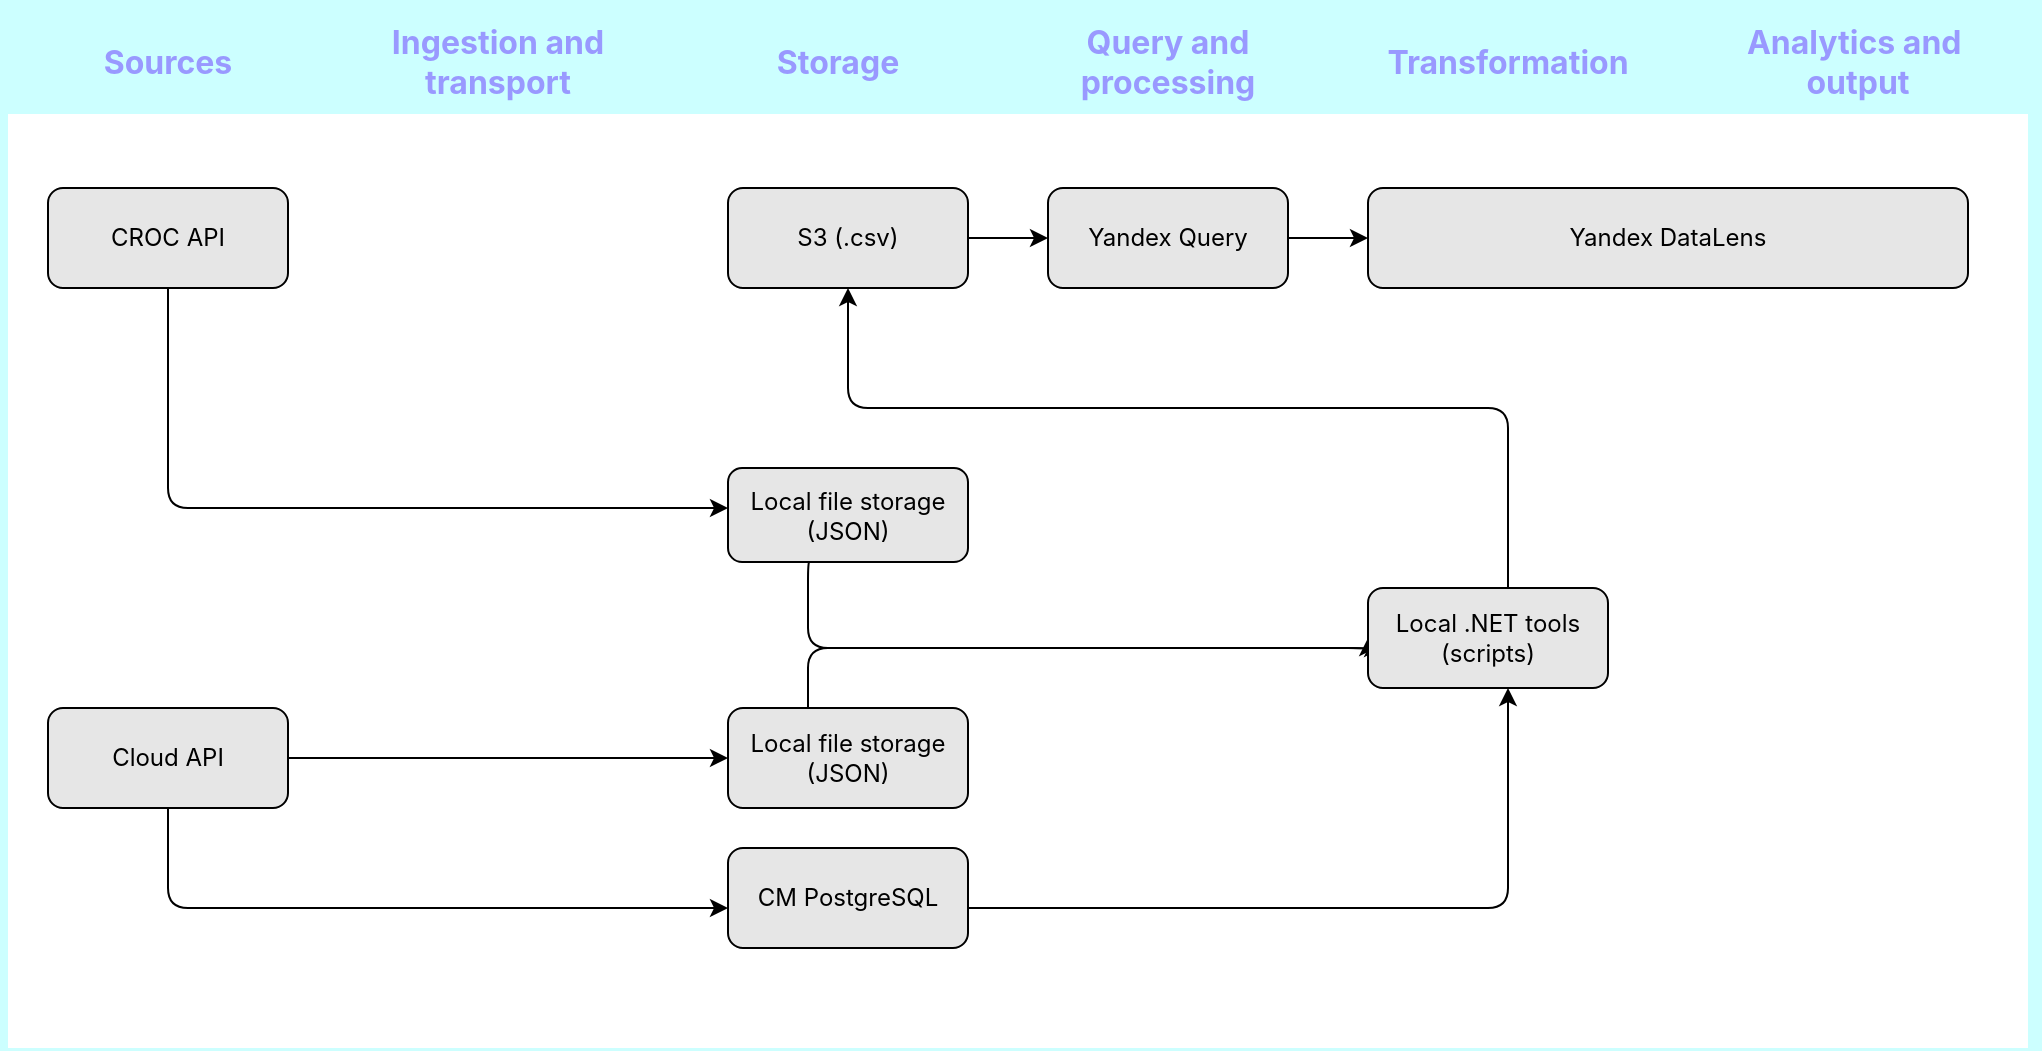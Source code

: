 <mxfile version="24.6.0" type="github">
  <diagram name="Page-1" id="4GBzzB2ue3xNTXYEmm02">
    <mxGraphModel dx="825" dy="484" grid="1" gridSize="10" guides="1" tooltips="1" connect="1" arrows="1" fold="1" page="1" pageScale="1" pageWidth="1169" pageHeight="827" background="#CCFFFF" math="0" shadow="0">
      <root>
        <mxCell id="0" />
        <mxCell id="1" parent="0" />
        <mxCell id="fL6lvS7GN7arQnfJmLDX-31" value="" style="shape=table;startSize=0;container=1;collapsible=0;childLayout=tableLayout;fontSize=16;fillColor=none;strokeColor=none;swimlaneLine=1;fontFamily=inter;fixedRows=0;" parent="1" vertex="1">
          <mxGeometry x="10" y="10" width="1010" height="520" as="geometry" />
        </mxCell>
        <mxCell id="fL6lvS7GN7arQnfJmLDX-32" value="" style="shape=tableRow;horizontal=0;startSize=0;swimlaneHead=0;swimlaneBody=0;strokeColor=inherit;top=0;left=0;bottom=0;right=0;collapsible=0;dropTarget=0;fillColor=none;points=[[0,0.5],[1,0.5]];portConstraint=eastwest;fontSize=16;shadow=1;fontStyle=1" parent="fL6lvS7GN7arQnfJmLDX-31" vertex="1">
          <mxGeometry width="1010" height="53" as="geometry" />
        </mxCell>
        <mxCell id="fL6lvS7GN7arQnfJmLDX-33" value="Sources" style="shape=partialRectangle;html=1;whiteSpace=wrap;connectable=0;strokeColor=inherit;overflow=hidden;fillColor=none;top=0;left=0;bottom=0;right=0;pointerEvents=1;fontSize=16;strokeWidth=0;fontStyle=1;fontColor=#9999FF;fontFamily=inter;" parent="fL6lvS7GN7arQnfJmLDX-32" vertex="1">
          <mxGeometry width="160" height="53" as="geometry">
            <mxRectangle width="160" height="53" as="alternateBounds" />
          </mxGeometry>
        </mxCell>
        <mxCell id="fL6lvS7GN7arQnfJmLDX-34" value="Ingestion and transport" style="shape=partialRectangle;html=1;whiteSpace=wrap;connectable=0;strokeColor=inherit;overflow=hidden;fillColor=none;top=0;left=0;bottom=0;right=0;pointerEvents=1;fontSize=16;strokeWidth=0;fontStyle=1;fontColor=#9999FF;fontFamily=inter;" parent="fL6lvS7GN7arQnfJmLDX-32" vertex="1">
          <mxGeometry x="160" width="170" height="53" as="geometry">
            <mxRectangle width="170" height="53" as="alternateBounds" />
          </mxGeometry>
        </mxCell>
        <mxCell id="fL6lvS7GN7arQnfJmLDX-35" value="Storage" style="shape=partialRectangle;html=1;whiteSpace=wrap;connectable=0;strokeColor=inherit;overflow=hidden;fillColor=none;top=0;left=0;bottom=0;right=0;pointerEvents=1;fontSize=16;strokeWidth=0;fontStyle=1;fontColor=#9999FF;fontFamily=inter;" parent="fL6lvS7GN7arQnfJmLDX-32" vertex="1">
          <mxGeometry x="330" width="170" height="53" as="geometry">
            <mxRectangle width="170" height="53" as="alternateBounds" />
          </mxGeometry>
        </mxCell>
        <mxCell id="fL6lvS7GN7arQnfJmLDX-44" value="Query and processing" style="shape=partialRectangle;html=1;whiteSpace=wrap;connectable=0;strokeColor=inherit;overflow=hidden;fillColor=none;top=0;left=0;bottom=0;right=0;pointerEvents=1;fontSize=16;strokeWidth=0;fontStyle=1;fontColor=#9999FF;fontFamily=inter;" parent="fL6lvS7GN7arQnfJmLDX-32" vertex="1">
          <mxGeometry x="500" width="160" height="53" as="geometry">
            <mxRectangle width="160" height="53" as="alternateBounds" />
          </mxGeometry>
        </mxCell>
        <mxCell id="fL6lvS7GN7arQnfJmLDX-47" value="Transformation" style="shape=partialRectangle;html=1;whiteSpace=wrap;connectable=0;strokeColor=inherit;overflow=hidden;fillColor=none;top=0;left=0;bottom=0;right=0;pointerEvents=1;fontSize=16;strokeWidth=0;fontStyle=1;fontColor=#9999FF;fontFamily=inter;" parent="fL6lvS7GN7arQnfJmLDX-32" vertex="1">
          <mxGeometry x="660" width="180" height="53" as="geometry">
            <mxRectangle width="180" height="53" as="alternateBounds" />
          </mxGeometry>
        </mxCell>
        <mxCell id="fL6lvS7GN7arQnfJmLDX-50" value="Analytics and&amp;nbsp;&lt;div&gt;output&lt;/div&gt;" style="shape=partialRectangle;html=1;whiteSpace=wrap;connectable=0;strokeColor=inherit;overflow=hidden;fillColor=none;top=0;left=0;bottom=0;right=0;pointerEvents=1;fontSize=16;strokeWidth=0;fontStyle=1;fontColor=#9999FF;fontFamily=inter;" parent="fL6lvS7GN7arQnfJmLDX-32" vertex="1">
          <mxGeometry x="840" width="170" height="53" as="geometry">
            <mxRectangle width="170" height="53" as="alternateBounds" />
          </mxGeometry>
        </mxCell>
        <mxCell id="fL6lvS7GN7arQnfJmLDX-40" value="" style="shape=tableRow;horizontal=0;startSize=0;swimlaneHead=0;swimlaneBody=0;strokeColor=inherit;top=0;left=0;bottom=0;right=0;collapsible=0;dropTarget=0;fillColor=none;points=[[0,0.5],[1,0.5]];portConstraint=eastwest;fontSize=16;" parent="fL6lvS7GN7arQnfJmLDX-31" vertex="1">
          <mxGeometry y="53" width="1010" height="467" as="geometry" />
        </mxCell>
        <mxCell id="fL6lvS7GN7arQnfJmLDX-41" value="" style="shape=partialRectangle;html=1;whiteSpace=wrap;connectable=0;strokeColor=inherit;overflow=hidden;fillColor=#FFFFFF;top=0;left=0;bottom=0;right=0;pointerEvents=1;fontSize=16;" parent="fL6lvS7GN7arQnfJmLDX-40" vertex="1">
          <mxGeometry width="160" height="467" as="geometry">
            <mxRectangle width="160" height="467" as="alternateBounds" />
          </mxGeometry>
        </mxCell>
        <mxCell id="fL6lvS7GN7arQnfJmLDX-42" value="" style="shape=partialRectangle;html=1;whiteSpace=wrap;connectable=0;strokeColor=inherit;overflow=hidden;fillColor=#FFFFFF;top=0;left=0;bottom=0;right=0;pointerEvents=1;fontSize=16;" parent="fL6lvS7GN7arQnfJmLDX-40" vertex="1">
          <mxGeometry x="160" width="170" height="467" as="geometry">
            <mxRectangle width="170" height="467" as="alternateBounds" />
          </mxGeometry>
        </mxCell>
        <mxCell id="fL6lvS7GN7arQnfJmLDX-43" value="" style="shape=partialRectangle;html=1;whiteSpace=wrap;connectable=0;strokeColor=inherit;overflow=hidden;fillColor=default;top=0;left=0;bottom=0;right=0;pointerEvents=1;fontSize=16;strokeWidth=8;perimeterSpacing=5;" parent="fL6lvS7GN7arQnfJmLDX-40" vertex="1">
          <mxGeometry x="330" width="170" height="467" as="geometry">
            <mxRectangle width="170" height="467" as="alternateBounds" />
          </mxGeometry>
        </mxCell>
        <mxCell id="fL6lvS7GN7arQnfJmLDX-46" style="shape=partialRectangle;html=1;whiteSpace=wrap;connectable=0;strokeColor=inherit;overflow=hidden;fillColor=default;top=0;left=0;bottom=0;right=0;pointerEvents=1;fontSize=16;" parent="fL6lvS7GN7arQnfJmLDX-40" vertex="1">
          <mxGeometry x="500" width="160" height="467" as="geometry">
            <mxRectangle width="160" height="467" as="alternateBounds" />
          </mxGeometry>
        </mxCell>
        <mxCell id="fL6lvS7GN7arQnfJmLDX-49" style="shape=partialRectangle;html=1;whiteSpace=wrap;connectable=0;strokeColor=inherit;overflow=hidden;fillColor=default;top=0;left=0;bottom=0;right=0;pointerEvents=1;fontSize=16;" parent="fL6lvS7GN7arQnfJmLDX-40" vertex="1">
          <mxGeometry x="660" width="180" height="467" as="geometry">
            <mxRectangle width="180" height="467" as="alternateBounds" />
          </mxGeometry>
        </mxCell>
        <mxCell id="fL6lvS7GN7arQnfJmLDX-52" style="shape=partialRectangle;html=1;whiteSpace=wrap;connectable=0;strokeColor=inherit;overflow=hidden;fillColor=default;top=0;left=0;bottom=0;right=0;pointerEvents=1;fontSize=16;perimeterSpacing=0;shadow=0;" parent="fL6lvS7GN7arQnfJmLDX-40" vertex="1">
          <mxGeometry x="840" width="170" height="467" as="geometry">
            <mxRectangle width="170" height="467" as="alternateBounds" />
          </mxGeometry>
        </mxCell>
        <mxCell id="fL6lvS7GN7arQnfJmLDX-68" value="" style="whiteSpace=wrap;html=1;rounded=1;" parent="fL6lvS7GN7arQnfJmLDX-40" vertex="1">
          <mxGeometry x="1010" height="467" as="geometry">
            <mxRectangle width="NaN" height="467" as="alternateBounds" />
          </mxGeometry>
        </mxCell>
        <mxCell id="fL6lvS7GN7arQnfJmLDX-4" value="" style="edgeStyle=orthogonalEdgeStyle;rounded=1;orthogonalLoop=1;jettySize=auto;html=1;curved=0;" parent="1" source="fL6lvS7GN7arQnfJmLDX-1" target="fL6lvS7GN7arQnfJmLDX-3" edge="1">
          <mxGeometry relative="1" as="geometry">
            <Array as="points">
              <mxPoint x="90" y="260" />
            </Array>
            <mxPoint as="offset" />
          </mxGeometry>
        </mxCell>
        <mxCell id="fL6lvS7GN7arQnfJmLDX-1" value="CROC &lt;span style=&quot;background-color: initial;&quot;&gt;API&lt;/span&gt;" style="rounded=1;whiteSpace=wrap;html=1;fontFamily=inter;fillColor=#E6E6E6;" parent="1" vertex="1">
          <mxGeometry x="30" y="100" width="120" height="50" as="geometry" />
        </mxCell>
        <mxCell id="fL6lvS7GN7arQnfJmLDX-13" value="" style="edgeStyle=orthogonalEdgeStyle;rounded=1;orthogonalLoop=1;jettySize=auto;html=1;curved=0;" parent="1" source="fL6lvS7GN7arQnfJmLDX-2" target="fL6lvS7GN7arQnfJmLDX-12" edge="1">
          <mxGeometry relative="1" as="geometry">
            <Array as="points">
              <mxPoint x="90" y="460" />
            </Array>
          </mxGeometry>
        </mxCell>
        <mxCell id="fL6lvS7GN7arQnfJmLDX-88" style="edgeStyle=orthogonalEdgeStyle;rounded=0;orthogonalLoop=1;jettySize=auto;html=1;" parent="1" source="fL6lvS7GN7arQnfJmLDX-2" target="fL6lvS7GN7arQnfJmLDX-5" edge="1">
          <mxGeometry relative="1" as="geometry" />
        </mxCell>
        <mxCell id="fL6lvS7GN7arQnfJmLDX-2" value="Cloud API" style="rounded=1;whiteSpace=wrap;html=1;fontFamily=inter;fillColor=#E6E6E6;" parent="1" vertex="1">
          <mxGeometry x="30" y="360" width="120" height="50" as="geometry" />
        </mxCell>
        <mxCell id="fL6lvS7GN7arQnfJmLDX-84" style="edgeStyle=orthogonalEdgeStyle;rounded=1;orthogonalLoop=1;jettySize=auto;html=1;curved=0;entryX=0.02;entryY=0.509;entryDx=0;entryDy=0;entryPerimeter=0;exitX=0.345;exitY=0.996;exitDx=0;exitDy=0;exitPerimeter=0;" parent="1" source="fL6lvS7GN7arQnfJmLDX-3" target="fL6lvS7GN7arQnfJmLDX-72" edge="1">
          <mxGeometry relative="1" as="geometry">
            <mxPoint x="390" y="287" as="sourcePoint" />
            <mxPoint x="680" y="337" as="targetPoint" />
            <Array as="points">
              <mxPoint x="410" y="287" />
              <mxPoint x="410" y="330" />
            </Array>
          </mxGeometry>
        </mxCell>
        <mxCell id="fL6lvS7GN7arQnfJmLDX-3" value="Local file storage (JSON)" style="whiteSpace=wrap;html=1;rounded=1;fontFamily=inter;fillColor=#E6E6E6;" parent="1" vertex="1">
          <mxGeometry x="370" y="240" width="120" height="47" as="geometry" />
        </mxCell>
        <mxCell id="fL6lvS7GN7arQnfJmLDX-81" style="edgeStyle=orthogonalEdgeStyle;rounded=1;orthogonalLoop=1;jettySize=auto;html=1;entryX=0;entryY=0.5;entryDx=0;entryDy=0;curved=0;" parent="1" source="fL6lvS7GN7arQnfJmLDX-5" target="fL6lvS7GN7arQnfJmLDX-72" edge="1">
          <mxGeometry relative="1" as="geometry">
            <Array as="points">
              <mxPoint x="410" y="330" />
            </Array>
          </mxGeometry>
        </mxCell>
        <mxCell id="fL6lvS7GN7arQnfJmLDX-5" value="Local file storage (JSON)" style="whiteSpace=wrap;html=1;rounded=1;fontFamily=inter;fillColor=#E6E6E6;" parent="1" vertex="1">
          <mxGeometry x="370" y="360" width="120" height="50" as="geometry" />
        </mxCell>
        <mxCell id="fL6lvS7GN7arQnfJmLDX-16" value="" style="edgeStyle=orthogonalEdgeStyle;rounded=0;orthogonalLoop=1;jettySize=auto;html=1;" parent="1" source="fL6lvS7GN7arQnfJmLDX-10" target="fL6lvS7GN7arQnfJmLDX-15" edge="1">
          <mxGeometry relative="1" as="geometry" />
        </mxCell>
        <mxCell id="fL6lvS7GN7arQnfJmLDX-10" value="S3 (.csv)" style="whiteSpace=wrap;html=1;rounded=1;fontFamily=inter;fillColor=#E6E6E6;" parent="1" vertex="1">
          <mxGeometry x="370" y="100" width="120" height="50" as="geometry" />
        </mxCell>
        <mxCell id="fL6lvS7GN7arQnfJmLDX-76" style="edgeStyle=orthogonalEdgeStyle;rounded=1;orthogonalLoop=1;jettySize=auto;html=1;curved=0;" parent="1" source="fL6lvS7GN7arQnfJmLDX-12" target="fL6lvS7GN7arQnfJmLDX-72" edge="1">
          <mxGeometry relative="1" as="geometry">
            <mxPoint x="760" y="460" as="sourcePoint" />
            <mxPoint x="1030" y="240.0" as="targetPoint" />
            <Array as="points">
              <mxPoint x="760" y="460" />
            </Array>
          </mxGeometry>
        </mxCell>
        <mxCell id="fL6lvS7GN7arQnfJmLDX-12" value="CM PostgreSQL" style="whiteSpace=wrap;html=1;rounded=1;fontFamily=inter;fillColor=#E6E6E6;" parent="1" vertex="1">
          <mxGeometry x="370" y="430" width="120" height="50" as="geometry" />
        </mxCell>
        <mxCell id="fL6lvS7GN7arQnfJmLDX-18" value="" style="edgeStyle=orthogonalEdgeStyle;rounded=0;orthogonalLoop=1;jettySize=auto;html=1;" parent="1" source="fL6lvS7GN7arQnfJmLDX-15" target="fL6lvS7GN7arQnfJmLDX-17" edge="1">
          <mxGeometry relative="1" as="geometry">
            <Array as="points">
              <mxPoint x="590" y="120" />
            </Array>
          </mxGeometry>
        </mxCell>
        <mxCell id="fL6lvS7GN7arQnfJmLDX-15" value="Yandex Query" style="whiteSpace=wrap;html=1;rounded=1;fontFamily=inter;fillColor=#E6E6E6;" parent="1" vertex="1">
          <mxGeometry x="530" y="100" width="120" height="50" as="geometry" />
        </mxCell>
        <mxCell id="fL6lvS7GN7arQnfJmLDX-17" value="Yandex DataLens" style="whiteSpace=wrap;html=1;rounded=1;fontFamily=inter;fillColor=#E6E6E6;" parent="1" vertex="1">
          <mxGeometry x="690" y="100" width="300" height="50" as="geometry" />
        </mxCell>
        <mxCell id="fL6lvS7GN7arQnfJmLDX-83" style="edgeStyle=orthogonalEdgeStyle;rounded=1;orthogonalLoop=1;jettySize=auto;html=1;curved=0;" parent="1" source="fL6lvS7GN7arQnfJmLDX-72" target="fL6lvS7GN7arQnfJmLDX-10" edge="1">
          <mxGeometry relative="1" as="geometry">
            <Array as="points">
              <mxPoint x="760" y="210" />
              <mxPoint x="430" y="210" />
            </Array>
          </mxGeometry>
        </mxCell>
        <mxCell id="fL6lvS7GN7arQnfJmLDX-72" value="Local .NET tools (scripts)" style="rounded=1;whiteSpace=wrap;html=1;fontFamily=inter;fillColor=#E6E6E6;" parent="1" vertex="1">
          <mxGeometry x="690" y="300" width="120" height="50" as="geometry" />
        </mxCell>
      </root>
    </mxGraphModel>
  </diagram>
</mxfile>
